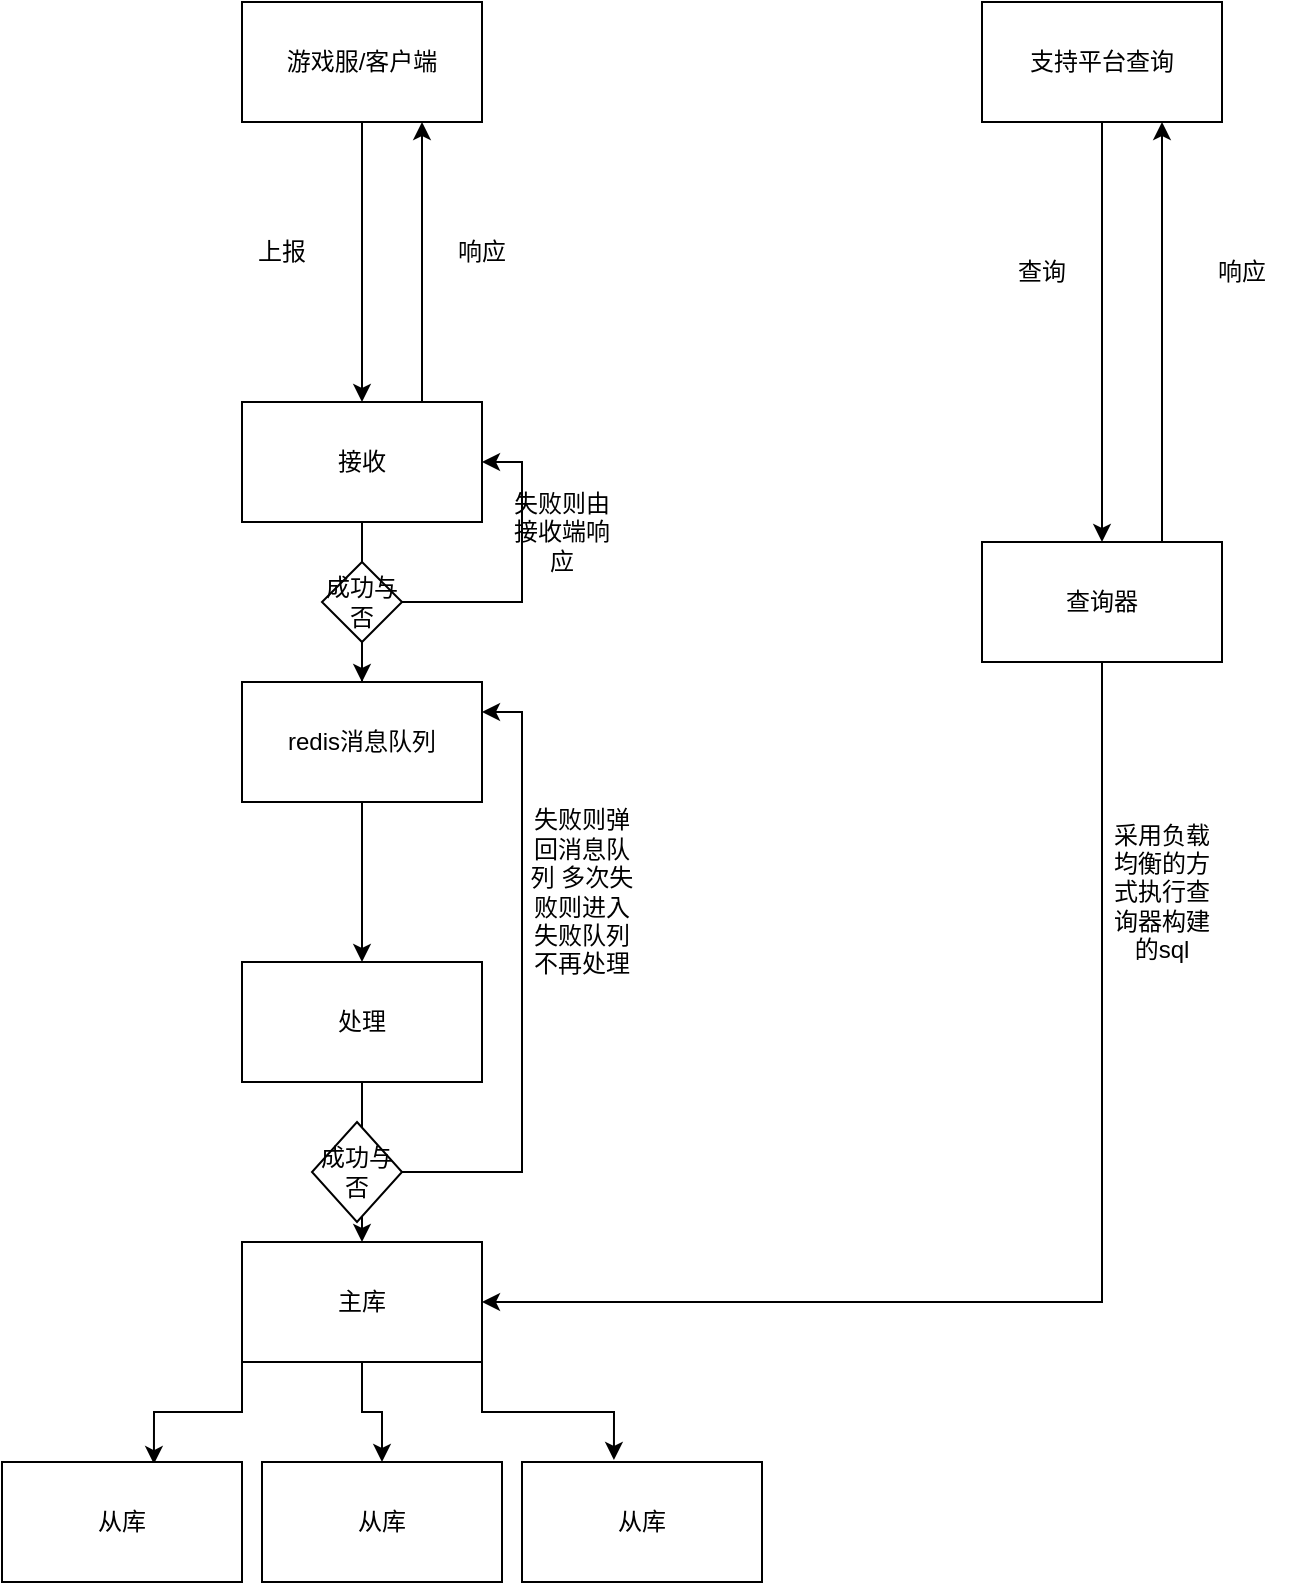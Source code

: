 <mxfile version="20.8.13" type="github">
  <diagram name="Page-1" id="74e2e168-ea6b-b213-b513-2b3c1d86103e">
    <mxGraphModel dx="1341" dy="881" grid="1" gridSize="10" guides="1" tooltips="1" connect="1" arrows="1" fold="1" page="1" pageScale="1" pageWidth="1100" pageHeight="850" background="none" math="0" shadow="0">
      <root>
        <mxCell id="0" />
        <mxCell id="1" parent="0" />
        <mxCell id="Qp-PSAci6rta7nR8BOjH-1" value="游戏服/客户端" style="rounded=0;whiteSpace=wrap;html=1;" vertex="1" parent="1">
          <mxGeometry x="470" y="80" width="120" height="60" as="geometry" />
        </mxCell>
        <mxCell id="Qp-PSAci6rta7nR8BOjH-7" value="" style="edgeStyle=orthogonalEdgeStyle;rounded=0;orthogonalLoop=1;jettySize=auto;html=1;startArrow=none;" edge="1" parent="1" source="Qp-PSAci6rta7nR8BOjH-8" target="Qp-PSAci6rta7nR8BOjH-6">
          <mxGeometry relative="1" as="geometry" />
        </mxCell>
        <mxCell id="Qp-PSAci6rta7nR8BOjH-13" style="edgeStyle=orthogonalEdgeStyle;rounded=0;orthogonalLoop=1;jettySize=auto;html=1;exitX=0.75;exitY=0;exitDx=0;exitDy=0;entryX=0.75;entryY=1;entryDx=0;entryDy=0;" edge="1" parent="1" source="Qp-PSAci6rta7nR8BOjH-2" target="Qp-PSAci6rta7nR8BOjH-1">
          <mxGeometry relative="1" as="geometry" />
        </mxCell>
        <mxCell id="Qp-PSAci6rta7nR8BOjH-2" value="接收" style="rounded=0;whiteSpace=wrap;html=1;" vertex="1" parent="1">
          <mxGeometry x="470" y="280" width="120" height="60" as="geometry" />
        </mxCell>
        <mxCell id="Qp-PSAci6rta7nR8BOjH-4" value="" style="endArrow=classic;html=1;rounded=0;" edge="1" parent="1" source="Qp-PSAci6rta7nR8BOjH-1" target="Qp-PSAci6rta7nR8BOjH-2">
          <mxGeometry width="50" height="50" relative="1" as="geometry">
            <mxPoint x="460" y="200" as="sourcePoint" />
            <mxPoint x="520" y="170" as="targetPoint" />
          </mxGeometry>
        </mxCell>
        <mxCell id="Qp-PSAci6rta7nR8BOjH-22" value="" style="edgeStyle=orthogonalEdgeStyle;rounded=0;orthogonalLoop=1;jettySize=auto;html=1;" edge="1" parent="1" source="Qp-PSAci6rta7nR8BOjH-6" target="Qp-PSAci6rta7nR8BOjH-21">
          <mxGeometry relative="1" as="geometry" />
        </mxCell>
        <mxCell id="Qp-PSAci6rta7nR8BOjH-6" value="redis消息队列" style="whiteSpace=wrap;html=1;rounded=0;" vertex="1" parent="1">
          <mxGeometry x="470" y="420" width="120" height="60" as="geometry" />
        </mxCell>
        <mxCell id="Qp-PSAci6rta7nR8BOjH-9" value="" style="edgeStyle=orthogonalEdgeStyle;rounded=0;orthogonalLoop=1;jettySize=auto;html=1;endArrow=none;" edge="1" parent="1" source="Qp-PSAci6rta7nR8BOjH-2" target="Qp-PSAci6rta7nR8BOjH-8">
          <mxGeometry relative="1" as="geometry">
            <mxPoint x="530" y="340" as="sourcePoint" />
            <mxPoint x="530" y="420" as="targetPoint" />
          </mxGeometry>
        </mxCell>
        <mxCell id="Qp-PSAci6rta7nR8BOjH-12" style="edgeStyle=orthogonalEdgeStyle;rounded=0;orthogonalLoop=1;jettySize=auto;html=1;exitX=1;exitY=0.5;exitDx=0;exitDy=0;entryX=1;entryY=0.5;entryDx=0;entryDy=0;" edge="1" parent="1" source="Qp-PSAci6rta7nR8BOjH-8" target="Qp-PSAci6rta7nR8BOjH-2">
          <mxGeometry relative="1" as="geometry">
            <Array as="points">
              <mxPoint x="610" y="380" />
              <mxPoint x="610" y="310" />
            </Array>
          </mxGeometry>
        </mxCell>
        <mxCell id="Qp-PSAci6rta7nR8BOjH-8" value="成功与否" style="rhombus;whiteSpace=wrap;html=1;rounded=0;" vertex="1" parent="1">
          <mxGeometry x="510" y="360" width="40" height="40" as="geometry" />
        </mxCell>
        <mxCell id="Qp-PSAci6rta7nR8BOjH-16" value="失败则由接收端响应" style="text;html=1;strokeColor=none;fillColor=none;align=center;verticalAlign=middle;whiteSpace=wrap;rounded=0;" vertex="1" parent="1">
          <mxGeometry x="600" y="330" width="60" height="30" as="geometry" />
        </mxCell>
        <mxCell id="Qp-PSAci6rta7nR8BOjH-17" value="响应" style="text;html=1;strokeColor=none;fillColor=none;align=center;verticalAlign=middle;whiteSpace=wrap;rounded=0;" vertex="1" parent="1">
          <mxGeometry x="560" y="190" width="60" height="30" as="geometry" />
        </mxCell>
        <mxCell id="Qp-PSAci6rta7nR8BOjH-18" value="上报" style="text;html=1;strokeColor=none;fillColor=none;align=center;verticalAlign=middle;whiteSpace=wrap;rounded=0;" vertex="1" parent="1">
          <mxGeometry x="460" y="190" width="60" height="30" as="geometry" />
        </mxCell>
        <mxCell id="Qp-PSAci6rta7nR8BOjH-24" value="" style="edgeStyle=orthogonalEdgeStyle;rounded=0;orthogonalLoop=1;jettySize=auto;html=1;" edge="1" parent="1" source="Qp-PSAci6rta7nR8BOjH-21" target="Qp-PSAci6rta7nR8BOjH-23">
          <mxGeometry relative="1" as="geometry" />
        </mxCell>
        <mxCell id="Qp-PSAci6rta7nR8BOjH-21" value="处理" style="whiteSpace=wrap;html=1;rounded=0;" vertex="1" parent="1">
          <mxGeometry x="470" y="560" width="120" height="60" as="geometry" />
        </mxCell>
        <mxCell id="Qp-PSAci6rta7nR8BOjH-38" value="" style="edgeStyle=orthogonalEdgeStyle;rounded=0;orthogonalLoop=1;jettySize=auto;html=1;" edge="1" parent="1" source="Qp-PSAci6rta7nR8BOjH-23" target="Qp-PSAci6rta7nR8BOjH-37">
          <mxGeometry relative="1" as="geometry" />
        </mxCell>
        <mxCell id="Qp-PSAci6rta7nR8BOjH-41" style="edgeStyle=orthogonalEdgeStyle;rounded=0;orthogonalLoop=1;jettySize=auto;html=1;exitX=0;exitY=1;exitDx=0;exitDy=0;entryX=0.633;entryY=0.017;entryDx=0;entryDy=0;entryPerimeter=0;" edge="1" parent="1" source="Qp-PSAci6rta7nR8BOjH-23" target="Qp-PSAci6rta7nR8BOjH-36">
          <mxGeometry relative="1" as="geometry" />
        </mxCell>
        <mxCell id="Qp-PSAci6rta7nR8BOjH-42" style="edgeStyle=orthogonalEdgeStyle;rounded=0;orthogonalLoop=1;jettySize=auto;html=1;exitX=1;exitY=1;exitDx=0;exitDy=0;entryX=0.383;entryY=-0.017;entryDx=0;entryDy=0;entryPerimeter=0;" edge="1" parent="1" source="Qp-PSAci6rta7nR8BOjH-23" target="Qp-PSAci6rta7nR8BOjH-39">
          <mxGeometry relative="1" as="geometry" />
        </mxCell>
        <mxCell id="Qp-PSAci6rta7nR8BOjH-23" value="主库" style="whiteSpace=wrap;html=1;rounded=0;" vertex="1" parent="1">
          <mxGeometry x="470" y="700" width="120" height="60" as="geometry" />
        </mxCell>
        <mxCell id="Qp-PSAci6rta7nR8BOjH-27" style="edgeStyle=orthogonalEdgeStyle;rounded=0;orthogonalLoop=1;jettySize=auto;html=1;exitX=1;exitY=0.5;exitDx=0;exitDy=0;entryX=1;entryY=0.25;entryDx=0;entryDy=0;" edge="1" parent="1" source="Qp-PSAci6rta7nR8BOjH-25" target="Qp-PSAci6rta7nR8BOjH-6">
          <mxGeometry relative="1" as="geometry">
            <Array as="points">
              <mxPoint x="610" y="665" />
              <mxPoint x="610" y="435" />
            </Array>
          </mxGeometry>
        </mxCell>
        <mxCell id="Qp-PSAci6rta7nR8BOjH-25" value="成功与否" style="rhombus;whiteSpace=wrap;html=1;" vertex="1" parent="1">
          <mxGeometry x="505" y="640" width="45" height="50" as="geometry" />
        </mxCell>
        <mxCell id="Qp-PSAci6rta7nR8BOjH-28" value="失败则弹回消息队列 多次失败则进入失败队列不再处理&lt;br&gt;" style="text;html=1;strokeColor=none;fillColor=none;align=center;verticalAlign=middle;whiteSpace=wrap;rounded=0;" vertex="1" parent="1">
          <mxGeometry x="610" y="510" width="60" height="30" as="geometry" />
        </mxCell>
        <mxCell id="Qp-PSAci6rta7nR8BOjH-31" style="edgeStyle=orthogonalEdgeStyle;rounded=0;orthogonalLoop=1;jettySize=auto;html=1;exitX=0.5;exitY=1;exitDx=0;exitDy=0;" edge="1" parent="1" source="Qp-PSAci6rta7nR8BOjH-29" target="Qp-PSAci6rta7nR8BOjH-30">
          <mxGeometry relative="1" as="geometry" />
        </mxCell>
        <mxCell id="Qp-PSAci6rta7nR8BOjH-29" value="支持平台查询" style="rounded=0;whiteSpace=wrap;html=1;" vertex="1" parent="1">
          <mxGeometry x="840" y="80" width="120" height="60" as="geometry" />
        </mxCell>
        <mxCell id="Qp-PSAci6rta7nR8BOjH-32" style="edgeStyle=orthogonalEdgeStyle;rounded=0;orthogonalLoop=1;jettySize=auto;html=1;exitX=0.5;exitY=1;exitDx=0;exitDy=0;entryX=1;entryY=0.5;entryDx=0;entryDy=0;" edge="1" parent="1" source="Qp-PSAci6rta7nR8BOjH-30" target="Qp-PSAci6rta7nR8BOjH-23">
          <mxGeometry relative="1" as="geometry" />
        </mxCell>
        <mxCell id="Qp-PSAci6rta7nR8BOjH-33" style="edgeStyle=orthogonalEdgeStyle;rounded=0;orthogonalLoop=1;jettySize=auto;html=1;exitX=0.75;exitY=0;exitDx=0;exitDy=0;entryX=0.75;entryY=1;entryDx=0;entryDy=0;" edge="1" parent="1" source="Qp-PSAci6rta7nR8BOjH-30" target="Qp-PSAci6rta7nR8BOjH-29">
          <mxGeometry relative="1" as="geometry" />
        </mxCell>
        <mxCell id="Qp-PSAci6rta7nR8BOjH-30" value="查询器" style="rounded=0;whiteSpace=wrap;html=1;" vertex="1" parent="1">
          <mxGeometry x="840" y="350" width="120" height="60" as="geometry" />
        </mxCell>
        <mxCell id="Qp-PSAci6rta7nR8BOjH-34" value="查询" style="text;html=1;strokeColor=none;fillColor=none;align=center;verticalAlign=middle;whiteSpace=wrap;rounded=0;" vertex="1" parent="1">
          <mxGeometry x="840" y="200" width="60" height="30" as="geometry" />
        </mxCell>
        <mxCell id="Qp-PSAci6rta7nR8BOjH-35" value="响应" style="text;html=1;strokeColor=none;fillColor=none;align=center;verticalAlign=middle;whiteSpace=wrap;rounded=0;" vertex="1" parent="1">
          <mxGeometry x="940" y="200" width="60" height="30" as="geometry" />
        </mxCell>
        <mxCell id="Qp-PSAci6rta7nR8BOjH-36" value="从库" style="whiteSpace=wrap;html=1;rounded=0;" vertex="1" parent="1">
          <mxGeometry x="350" y="810" width="120" height="60" as="geometry" />
        </mxCell>
        <mxCell id="Qp-PSAci6rta7nR8BOjH-37" value="从库" style="whiteSpace=wrap;html=1;rounded=0;" vertex="1" parent="1">
          <mxGeometry x="480" y="810" width="120" height="60" as="geometry" />
        </mxCell>
        <mxCell id="Qp-PSAci6rta7nR8BOjH-39" value="从库" style="whiteSpace=wrap;html=1;rounded=0;" vertex="1" parent="1">
          <mxGeometry x="610" y="810" width="120" height="60" as="geometry" />
        </mxCell>
        <mxCell id="Qp-PSAci6rta7nR8BOjH-44" value="采用负载均衡的方式执行查询器构建的sql" style="text;html=1;strokeColor=none;fillColor=none;align=center;verticalAlign=middle;whiteSpace=wrap;rounded=0;" vertex="1" parent="1">
          <mxGeometry x="900" y="510" width="60" height="30" as="geometry" />
        </mxCell>
      </root>
    </mxGraphModel>
  </diagram>
</mxfile>
